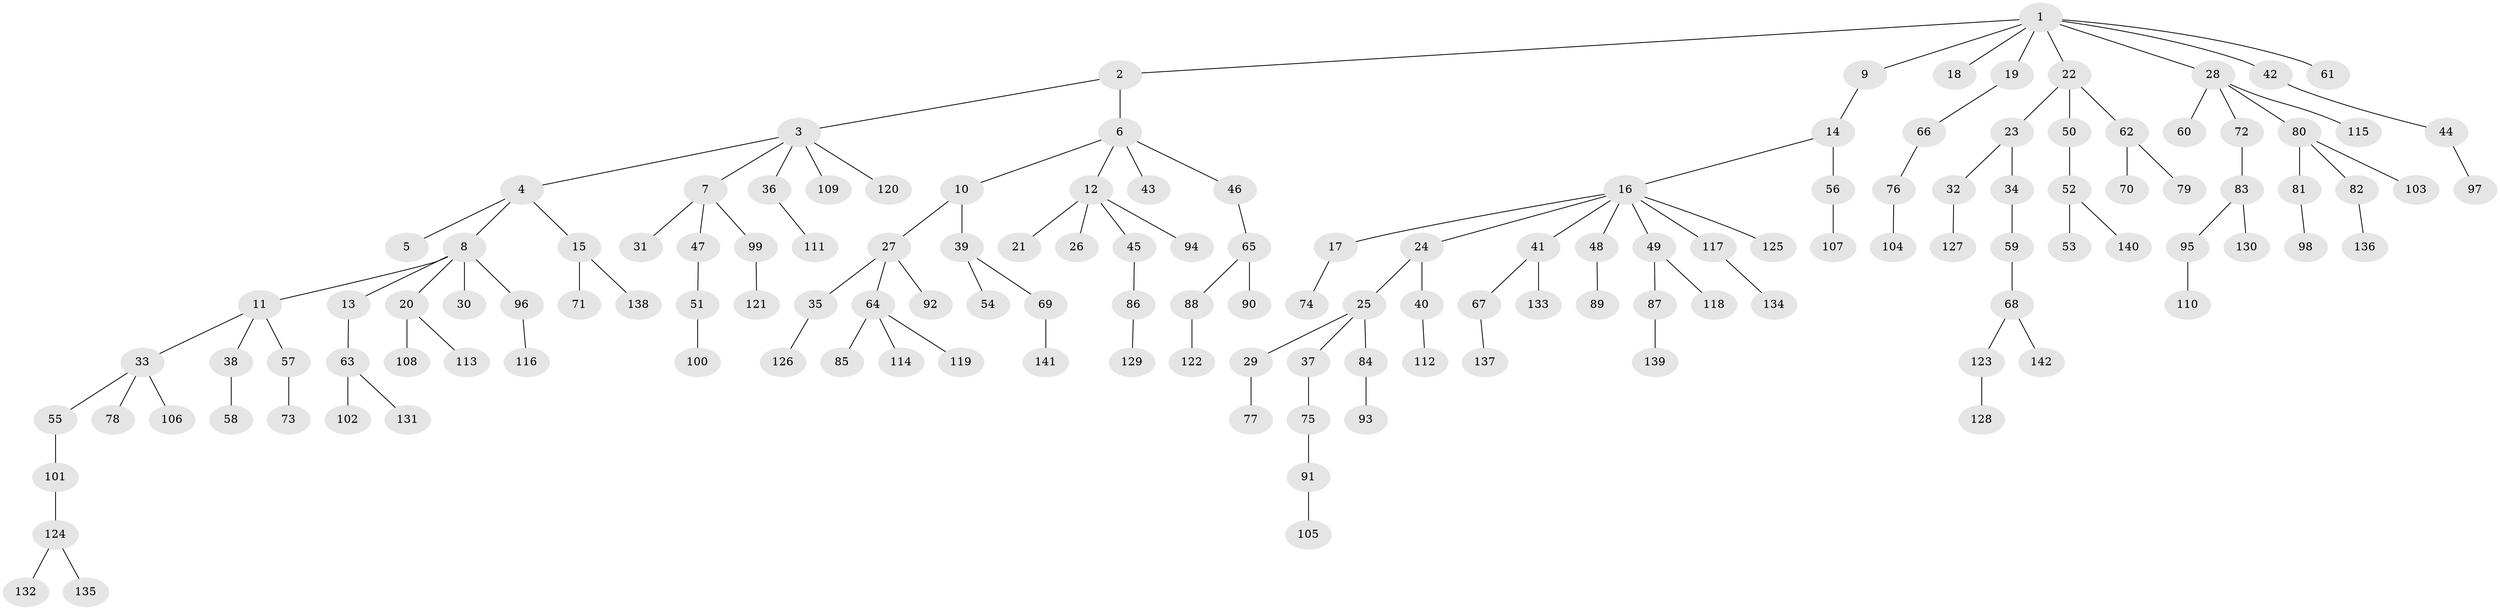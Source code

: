 // Generated by graph-tools (version 1.1) at 2025/02/03/09/25 03:02:29]
// undirected, 142 vertices, 141 edges
graph export_dot {
graph [start="1"]
  node [color=gray90,style=filled];
  1;
  2;
  3;
  4;
  5;
  6;
  7;
  8;
  9;
  10;
  11;
  12;
  13;
  14;
  15;
  16;
  17;
  18;
  19;
  20;
  21;
  22;
  23;
  24;
  25;
  26;
  27;
  28;
  29;
  30;
  31;
  32;
  33;
  34;
  35;
  36;
  37;
  38;
  39;
  40;
  41;
  42;
  43;
  44;
  45;
  46;
  47;
  48;
  49;
  50;
  51;
  52;
  53;
  54;
  55;
  56;
  57;
  58;
  59;
  60;
  61;
  62;
  63;
  64;
  65;
  66;
  67;
  68;
  69;
  70;
  71;
  72;
  73;
  74;
  75;
  76;
  77;
  78;
  79;
  80;
  81;
  82;
  83;
  84;
  85;
  86;
  87;
  88;
  89;
  90;
  91;
  92;
  93;
  94;
  95;
  96;
  97;
  98;
  99;
  100;
  101;
  102;
  103;
  104;
  105;
  106;
  107;
  108;
  109;
  110;
  111;
  112;
  113;
  114;
  115;
  116;
  117;
  118;
  119;
  120;
  121;
  122;
  123;
  124;
  125;
  126;
  127;
  128;
  129;
  130;
  131;
  132;
  133;
  134;
  135;
  136;
  137;
  138;
  139;
  140;
  141;
  142;
  1 -- 2;
  1 -- 9;
  1 -- 18;
  1 -- 19;
  1 -- 22;
  1 -- 28;
  1 -- 42;
  1 -- 61;
  2 -- 3;
  2 -- 6;
  3 -- 4;
  3 -- 7;
  3 -- 36;
  3 -- 109;
  3 -- 120;
  4 -- 5;
  4 -- 8;
  4 -- 15;
  6 -- 10;
  6 -- 12;
  6 -- 43;
  6 -- 46;
  7 -- 31;
  7 -- 47;
  7 -- 99;
  8 -- 11;
  8 -- 13;
  8 -- 20;
  8 -- 30;
  8 -- 96;
  9 -- 14;
  10 -- 27;
  10 -- 39;
  11 -- 33;
  11 -- 38;
  11 -- 57;
  12 -- 21;
  12 -- 26;
  12 -- 45;
  12 -- 94;
  13 -- 63;
  14 -- 16;
  14 -- 56;
  15 -- 71;
  15 -- 138;
  16 -- 17;
  16 -- 24;
  16 -- 41;
  16 -- 48;
  16 -- 49;
  16 -- 117;
  16 -- 125;
  17 -- 74;
  19 -- 66;
  20 -- 108;
  20 -- 113;
  22 -- 23;
  22 -- 50;
  22 -- 62;
  23 -- 32;
  23 -- 34;
  24 -- 25;
  24 -- 40;
  25 -- 29;
  25 -- 37;
  25 -- 84;
  27 -- 35;
  27 -- 64;
  27 -- 92;
  28 -- 60;
  28 -- 72;
  28 -- 80;
  28 -- 115;
  29 -- 77;
  32 -- 127;
  33 -- 55;
  33 -- 78;
  33 -- 106;
  34 -- 59;
  35 -- 126;
  36 -- 111;
  37 -- 75;
  38 -- 58;
  39 -- 54;
  39 -- 69;
  40 -- 112;
  41 -- 67;
  41 -- 133;
  42 -- 44;
  44 -- 97;
  45 -- 86;
  46 -- 65;
  47 -- 51;
  48 -- 89;
  49 -- 87;
  49 -- 118;
  50 -- 52;
  51 -- 100;
  52 -- 53;
  52 -- 140;
  55 -- 101;
  56 -- 107;
  57 -- 73;
  59 -- 68;
  62 -- 70;
  62 -- 79;
  63 -- 102;
  63 -- 131;
  64 -- 85;
  64 -- 114;
  64 -- 119;
  65 -- 88;
  65 -- 90;
  66 -- 76;
  67 -- 137;
  68 -- 123;
  68 -- 142;
  69 -- 141;
  72 -- 83;
  75 -- 91;
  76 -- 104;
  80 -- 81;
  80 -- 82;
  80 -- 103;
  81 -- 98;
  82 -- 136;
  83 -- 95;
  83 -- 130;
  84 -- 93;
  86 -- 129;
  87 -- 139;
  88 -- 122;
  91 -- 105;
  95 -- 110;
  96 -- 116;
  99 -- 121;
  101 -- 124;
  117 -- 134;
  123 -- 128;
  124 -- 132;
  124 -- 135;
}
